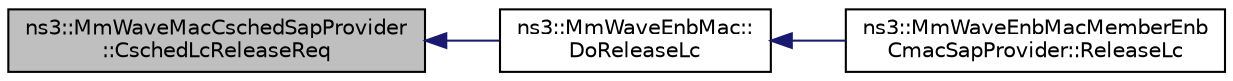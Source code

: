 digraph "ns3::MmWaveMacCschedSapProvider::CschedLcReleaseReq"
{
  edge [fontname="Helvetica",fontsize="10",labelfontname="Helvetica",labelfontsize="10"];
  node [fontname="Helvetica",fontsize="10",shape=record];
  rankdir="LR";
  Node1 [label="ns3::MmWaveMacCschedSapProvider\l::CschedLcReleaseReq",height=0.2,width=0.4,color="black", fillcolor="grey75", style="filled", fontcolor="black"];
  Node1 -> Node2 [dir="back",color="midnightblue",fontsize="10",style="solid"];
  Node2 [label="ns3::MmWaveEnbMac::\lDoReleaseLc",height=0.2,width=0.4,color="black", fillcolor="white", style="filled",URL="$d5/dcd/classns3_1_1MmWaveEnbMac.html#a88bd2a72c1ddb9b75ae771d0a20b4d15"];
  Node2 -> Node3 [dir="back",color="midnightblue",fontsize="10",style="solid"];
  Node3 [label="ns3::MmWaveEnbMacMemberEnb\lCmacSapProvider::ReleaseLc",height=0.2,width=0.4,color="black", fillcolor="white", style="filled",URL="$d2/d5e/classns3_1_1MmWaveEnbMacMemberEnbCmacSapProvider.html#aca1791cf2951973fb481169d100773e5"];
}
